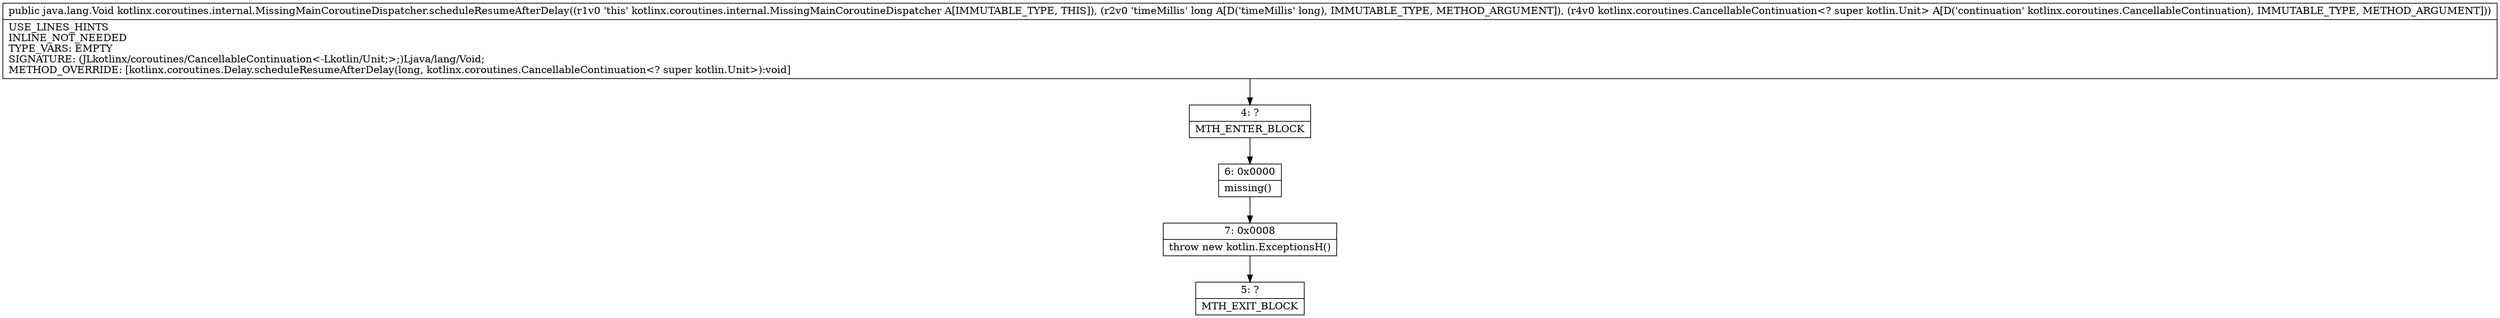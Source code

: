 digraph "CFG forkotlinx.coroutines.internal.MissingMainCoroutineDispatcher.scheduleResumeAfterDelay(JLkotlinx\/coroutines\/CancellableContinuation;)Ljava\/lang\/Void;" {
Node_4 [shape=record,label="{4\:\ ?|MTH_ENTER_BLOCK\l}"];
Node_6 [shape=record,label="{6\:\ 0x0000|missing()\l}"];
Node_7 [shape=record,label="{7\:\ 0x0008|throw new kotlin.ExceptionsH()\l}"];
Node_5 [shape=record,label="{5\:\ ?|MTH_EXIT_BLOCK\l}"];
MethodNode[shape=record,label="{public java.lang.Void kotlinx.coroutines.internal.MissingMainCoroutineDispatcher.scheduleResumeAfterDelay((r1v0 'this' kotlinx.coroutines.internal.MissingMainCoroutineDispatcher A[IMMUTABLE_TYPE, THIS]), (r2v0 'timeMillis' long A[D('timeMillis' long), IMMUTABLE_TYPE, METHOD_ARGUMENT]), (r4v0 kotlinx.coroutines.CancellableContinuation\<? super kotlin.Unit\> A[D('continuation' kotlinx.coroutines.CancellableContinuation), IMMUTABLE_TYPE, METHOD_ARGUMENT]))  | USE_LINES_HINTS\lINLINE_NOT_NEEDED\lTYPE_VARS: EMPTY\lSIGNATURE: (JLkotlinx\/coroutines\/CancellableContinuation\<\-Lkotlin\/Unit;\>;)Ljava\/lang\/Void;\lMETHOD_OVERRIDE: [kotlinx.coroutines.Delay.scheduleResumeAfterDelay(long, kotlinx.coroutines.CancellableContinuation\<? super kotlin.Unit\>):void]\l}"];
MethodNode -> Node_4;Node_4 -> Node_6;
Node_6 -> Node_7;
Node_7 -> Node_5;
}

